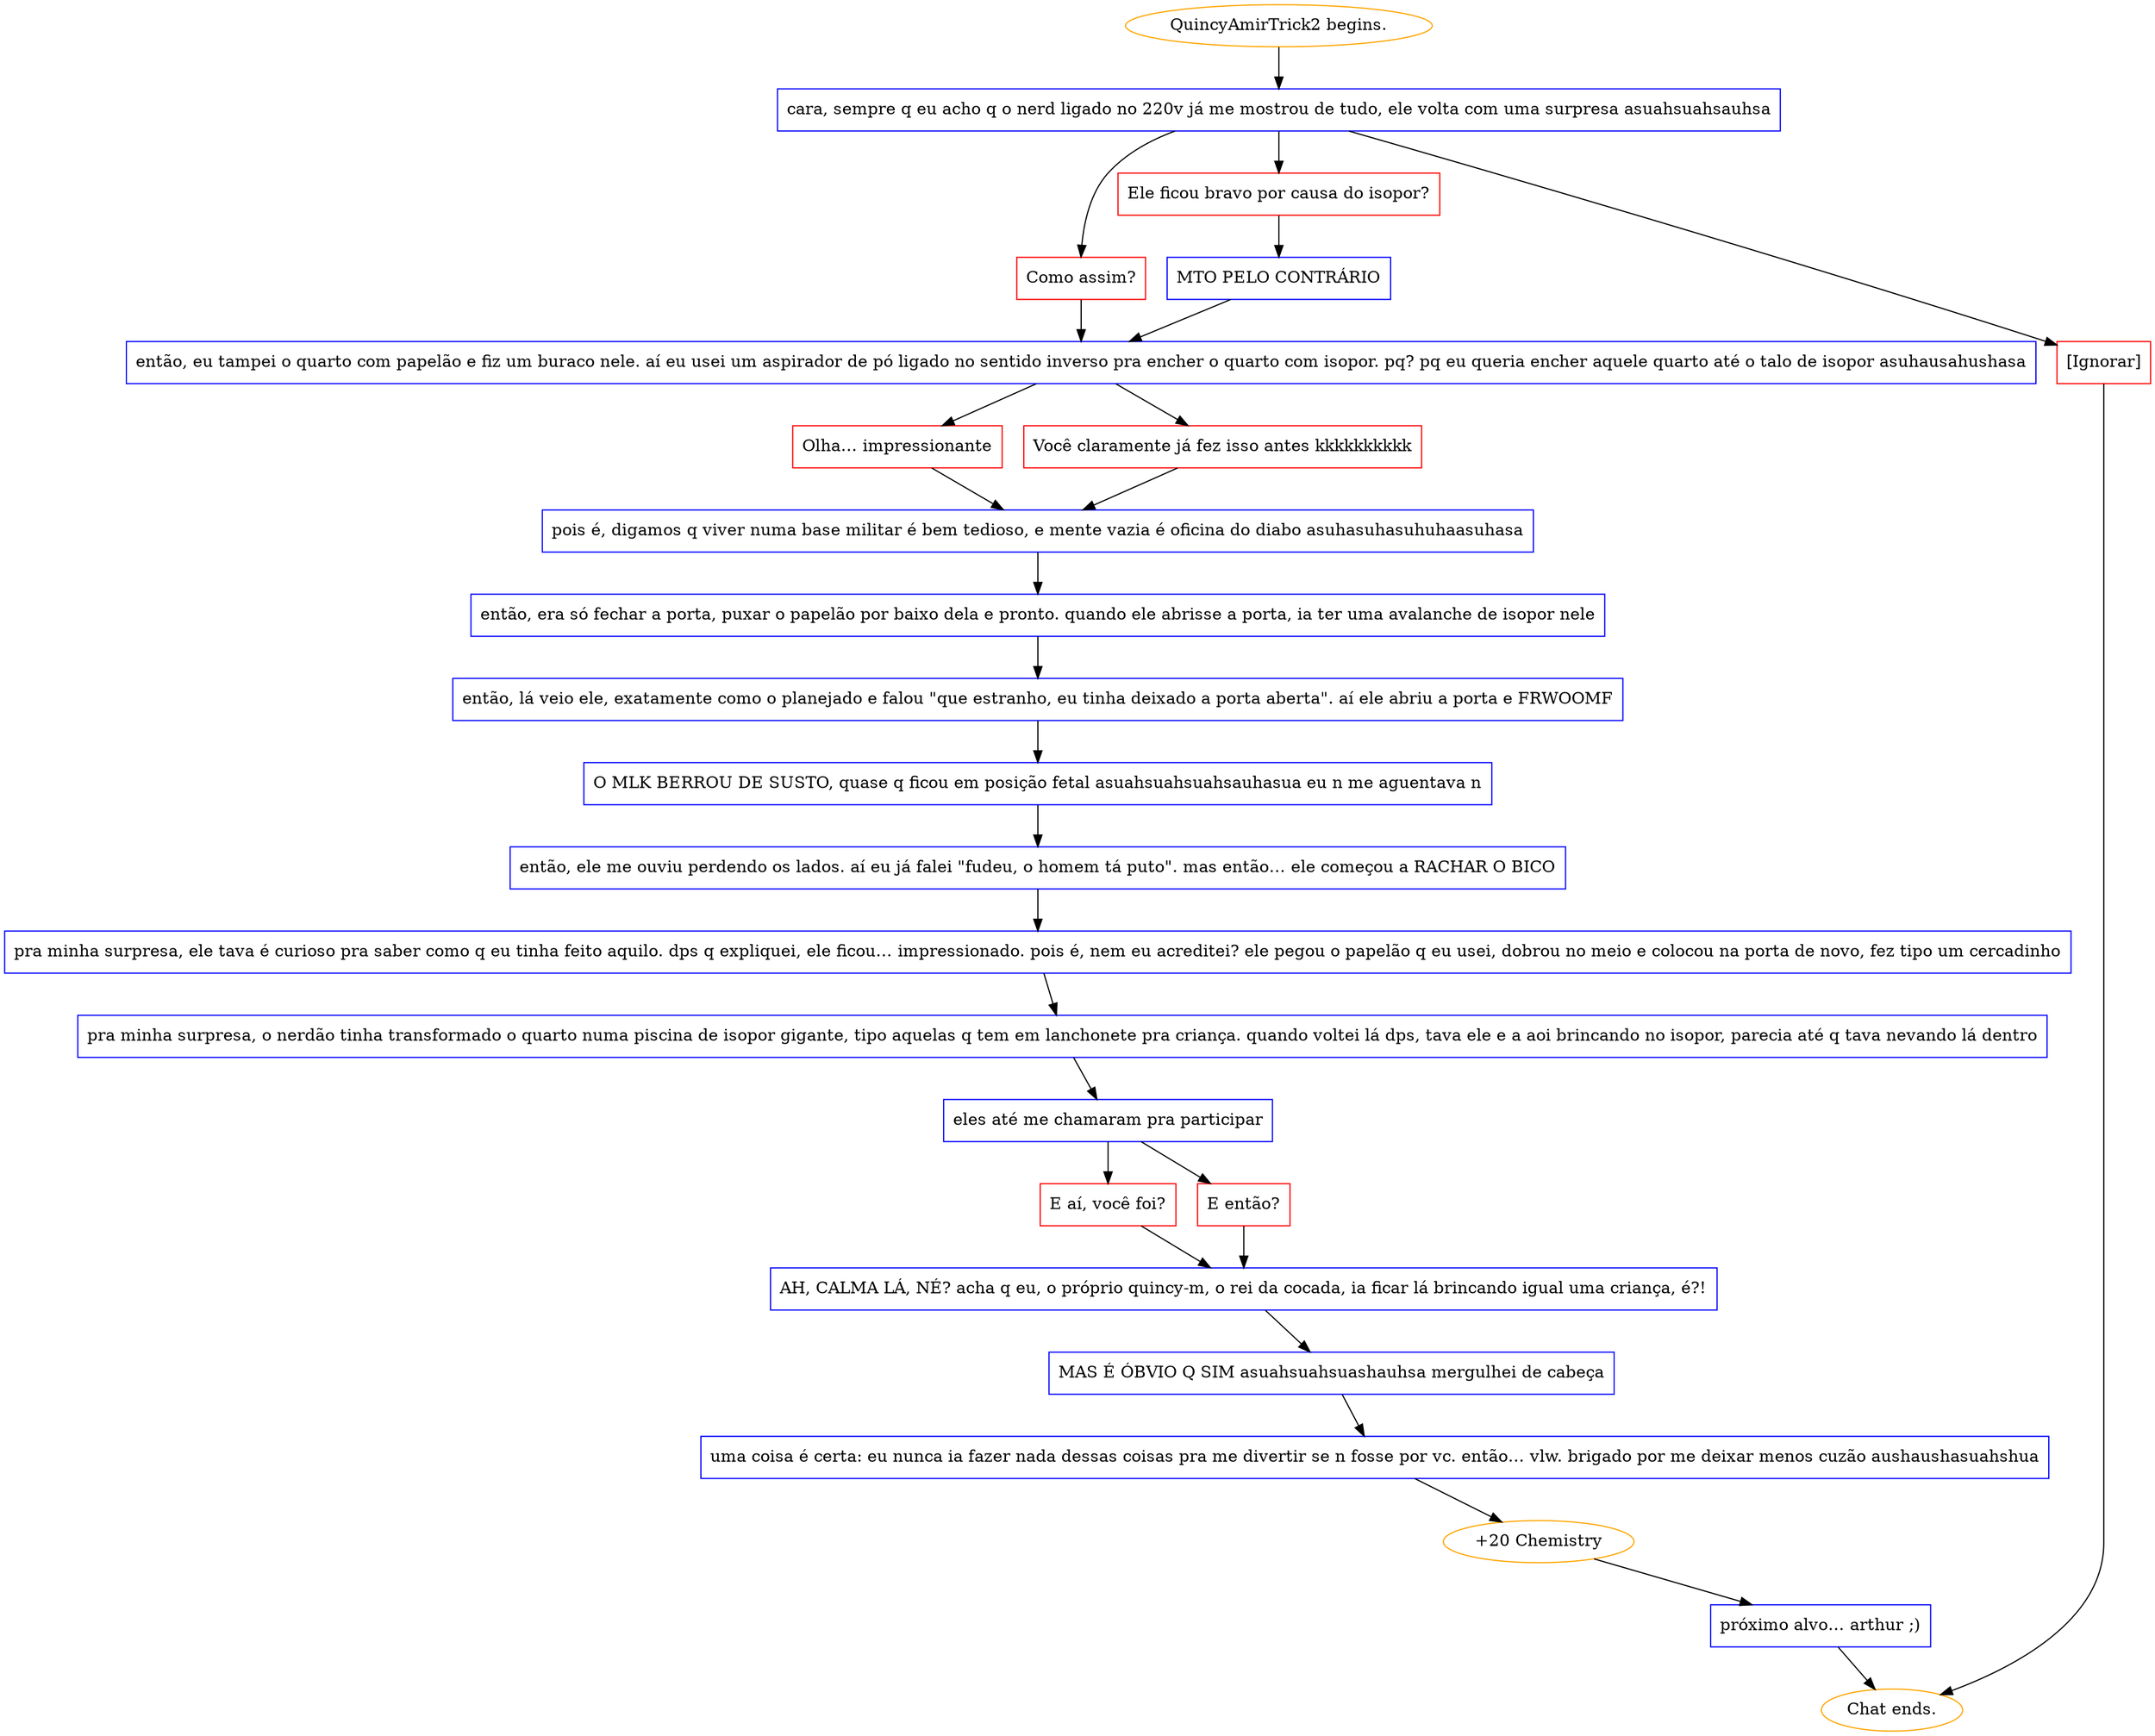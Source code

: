 digraph {
	"QuincyAmirTrick2 begins." [color=orange];
		"QuincyAmirTrick2 begins." -> j4253796868;
	j4253796868 [label="cara, sempre q eu acho q o nerd ligado no 220v já me mostrou de tudo, ele volta com uma surpresa asuahsuahsauhsa",shape=box,color=blue];
		j4253796868 -> j251285638;
		j4253796868 -> j4150889391;
		j4253796868 -> j1678137900;
	j251285638 [label="Como assim?",shape=box,color=red];
		j251285638 -> j1417260298;
	j4150889391 [label="Ele ficou bravo por causa do isopor?",shape=box,color=red];
		j4150889391 -> j1059241721;
	j1678137900 [label="[Ignorar]",shape=box,color=red];
		j1678137900 -> "Chat ends.";
	j1417260298 [label="então, eu tampei o quarto com papelão e fiz um buraco nele. aí eu usei um aspirador de pó ligado no sentido inverso pra encher o quarto com isopor. pq? pq eu queria encher aquele quarto até o talo de isopor asuhausahushasa",shape=box,color=blue];
		j1417260298 -> j4210132124;
		j1417260298 -> j2448281008;
	j1059241721 [label="MTO PELO CONTRÁRIO",shape=box,color=blue];
		j1059241721 -> j1417260298;
	"Chat ends." [color=orange];
	j4210132124 [label="Olha… impressionante",shape=box,color=red];
		j4210132124 -> j1999395956;
	j2448281008 [label="Você claramente já fez isso antes kkkkkkkkkk",shape=box,color=red];
		j2448281008 -> j1999395956;
	j1999395956 [label="pois é, digamos q viver numa base militar é bem tedioso, e mente vazia é oficina do diabo asuhasuhasuhuhaasuhasa",shape=box,color=blue];
		j1999395956 -> j2130314551;
	j2130314551 [label="então, era só fechar a porta, puxar o papelão por baixo dela e pronto. quando ele abrisse a porta, ia ter uma avalanche de isopor nele",shape=box,color=blue];
		j2130314551 -> j1262107737;
	j1262107737 [label="então, lá veio ele, exatamente como o planejado e falou \"que estranho, eu tinha deixado a porta aberta\". aí ele abriu a porta e FRWOOMF",shape=box,color=blue];
		j1262107737 -> j1376356434;
	j1376356434 [label="O MLK BERROU DE SUSTO, quase q ficou em posição fetal asuahsuahsuahsauhasua eu n me aguentava n",shape=box,color=blue];
		j1376356434 -> j1362831178;
	j1362831178 [label="então, ele me ouviu perdendo os lados. aí eu já falei \"fudeu, o homem tá puto\". mas então… ele começou a RACHAR O BICO",shape=box,color=blue];
		j1362831178 -> j323477155;
	j323477155 [label="pra minha surpresa, ele tava é curioso pra saber como q eu tinha feito aquilo. dps q expliquei, ele ficou… impressionado. pois é, nem eu acreditei? ele pegou o papelão q eu usei, dobrou no meio e colocou na porta de novo, fez tipo um cercadinho",shape=box,color=blue];
		j323477155 -> j2838050304;
	j2838050304 [label="pra minha surpresa, o nerdão tinha transformado o quarto numa piscina de isopor gigante, tipo aquelas q tem em lanchonete pra criança. quando voltei lá dps, tava ele e a aoi brincando no isopor, parecia até q tava nevando lá dentro",shape=box,color=blue];
		j2838050304 -> j1473804161;
	j1473804161 [label="eles até me chamaram pra participar",shape=box,color=blue];
		j1473804161 -> j3509673702;
		j1473804161 -> j2562840767;
	j3509673702 [label="E aí, você foi?",shape=box,color=red];
		j3509673702 -> j3875488856;
	j2562840767 [label="E então?",shape=box,color=red];
		j2562840767 -> j3875488856;
	j3875488856 [label="AH, CALMA LÁ, NÉ? acha q eu, o próprio quincy-m, o rei da cocada, ia ficar lá brincando igual uma criança, é?!",shape=box,color=blue];
		j3875488856 -> j1338715807;
	j1338715807 [label="MAS É ÓBVIO Q SIM asuahsuahsuashauhsa mergulhei de cabeça",shape=box,color=blue];
		j1338715807 -> j644442624;
	j644442624 [label="uma coisa é certa: eu nunca ia fazer nada dessas coisas pra me divertir se n fosse por vc. então… vlw. brigado por me deixar menos cuzão aushaushasuahshua",shape=box,color=blue];
		j644442624 -> j3984267796;
	j3984267796 [label="+20 Chemistry",color=orange];
		j3984267796 -> j3203922776;
	j3203922776 [label="próximo alvo… arthur ;)",shape=box,color=blue];
		j3203922776 -> "Chat ends.";
}